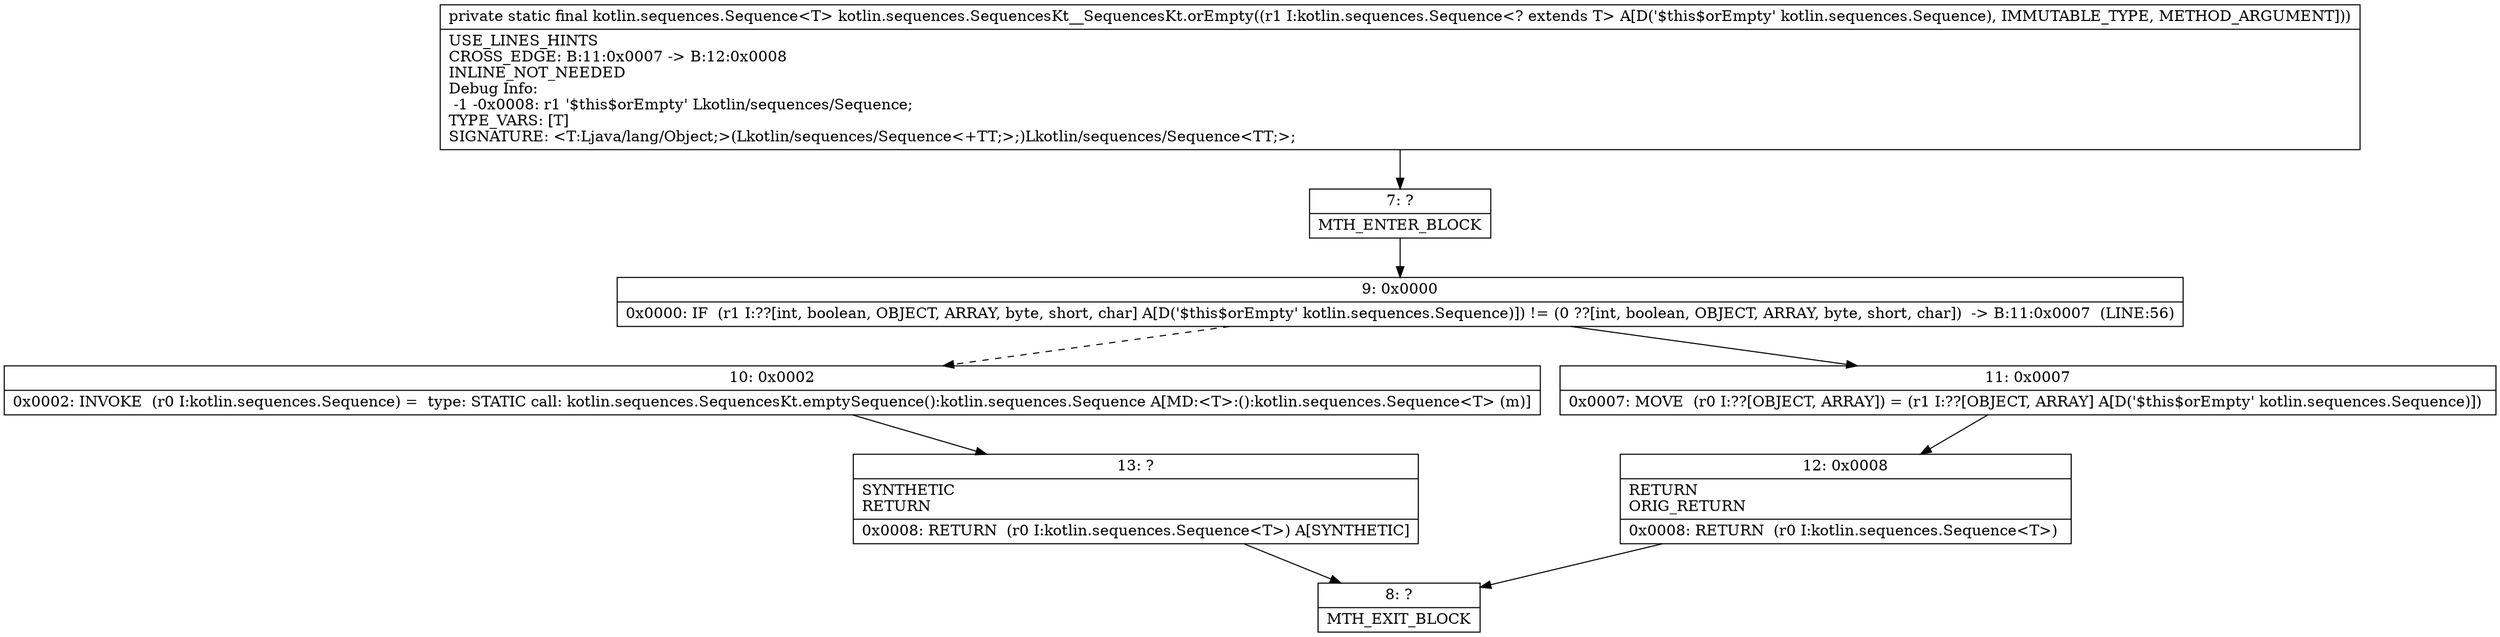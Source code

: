 digraph "CFG forkotlin.sequences.SequencesKt__SequencesKt.orEmpty(Lkotlin\/sequences\/Sequence;)Lkotlin\/sequences\/Sequence;" {
Node_7 [shape=record,label="{7\:\ ?|MTH_ENTER_BLOCK\l}"];
Node_9 [shape=record,label="{9\:\ 0x0000|0x0000: IF  (r1 I:??[int, boolean, OBJECT, ARRAY, byte, short, char] A[D('$this$orEmpty' kotlin.sequences.Sequence)]) != (0 ??[int, boolean, OBJECT, ARRAY, byte, short, char])  \-\> B:11:0x0007  (LINE:56)\l}"];
Node_10 [shape=record,label="{10\:\ 0x0002|0x0002: INVOKE  (r0 I:kotlin.sequences.Sequence) =  type: STATIC call: kotlin.sequences.SequencesKt.emptySequence():kotlin.sequences.Sequence A[MD:\<T\>:():kotlin.sequences.Sequence\<T\> (m)]\l}"];
Node_13 [shape=record,label="{13\:\ ?|SYNTHETIC\lRETURN\l|0x0008: RETURN  (r0 I:kotlin.sequences.Sequence\<T\>) A[SYNTHETIC]\l}"];
Node_8 [shape=record,label="{8\:\ ?|MTH_EXIT_BLOCK\l}"];
Node_11 [shape=record,label="{11\:\ 0x0007|0x0007: MOVE  (r0 I:??[OBJECT, ARRAY]) = (r1 I:??[OBJECT, ARRAY] A[D('$this$orEmpty' kotlin.sequences.Sequence)]) \l}"];
Node_12 [shape=record,label="{12\:\ 0x0008|RETURN\lORIG_RETURN\l|0x0008: RETURN  (r0 I:kotlin.sequences.Sequence\<T\>) \l}"];
MethodNode[shape=record,label="{private static final kotlin.sequences.Sequence\<T\> kotlin.sequences.SequencesKt__SequencesKt.orEmpty((r1 I:kotlin.sequences.Sequence\<? extends T\> A[D('$this$orEmpty' kotlin.sequences.Sequence), IMMUTABLE_TYPE, METHOD_ARGUMENT]))  | USE_LINES_HINTS\lCROSS_EDGE: B:11:0x0007 \-\> B:12:0x0008\lINLINE_NOT_NEEDED\lDebug Info:\l  \-1 \-0x0008: r1 '$this$orEmpty' Lkotlin\/sequences\/Sequence;\lTYPE_VARS: [T]\lSIGNATURE: \<T:Ljava\/lang\/Object;\>(Lkotlin\/sequences\/Sequence\<+TT;\>;)Lkotlin\/sequences\/Sequence\<TT;\>;\l}"];
MethodNode -> Node_7;Node_7 -> Node_9;
Node_9 -> Node_10[style=dashed];
Node_9 -> Node_11;
Node_10 -> Node_13;
Node_13 -> Node_8;
Node_11 -> Node_12;
Node_12 -> Node_8;
}

